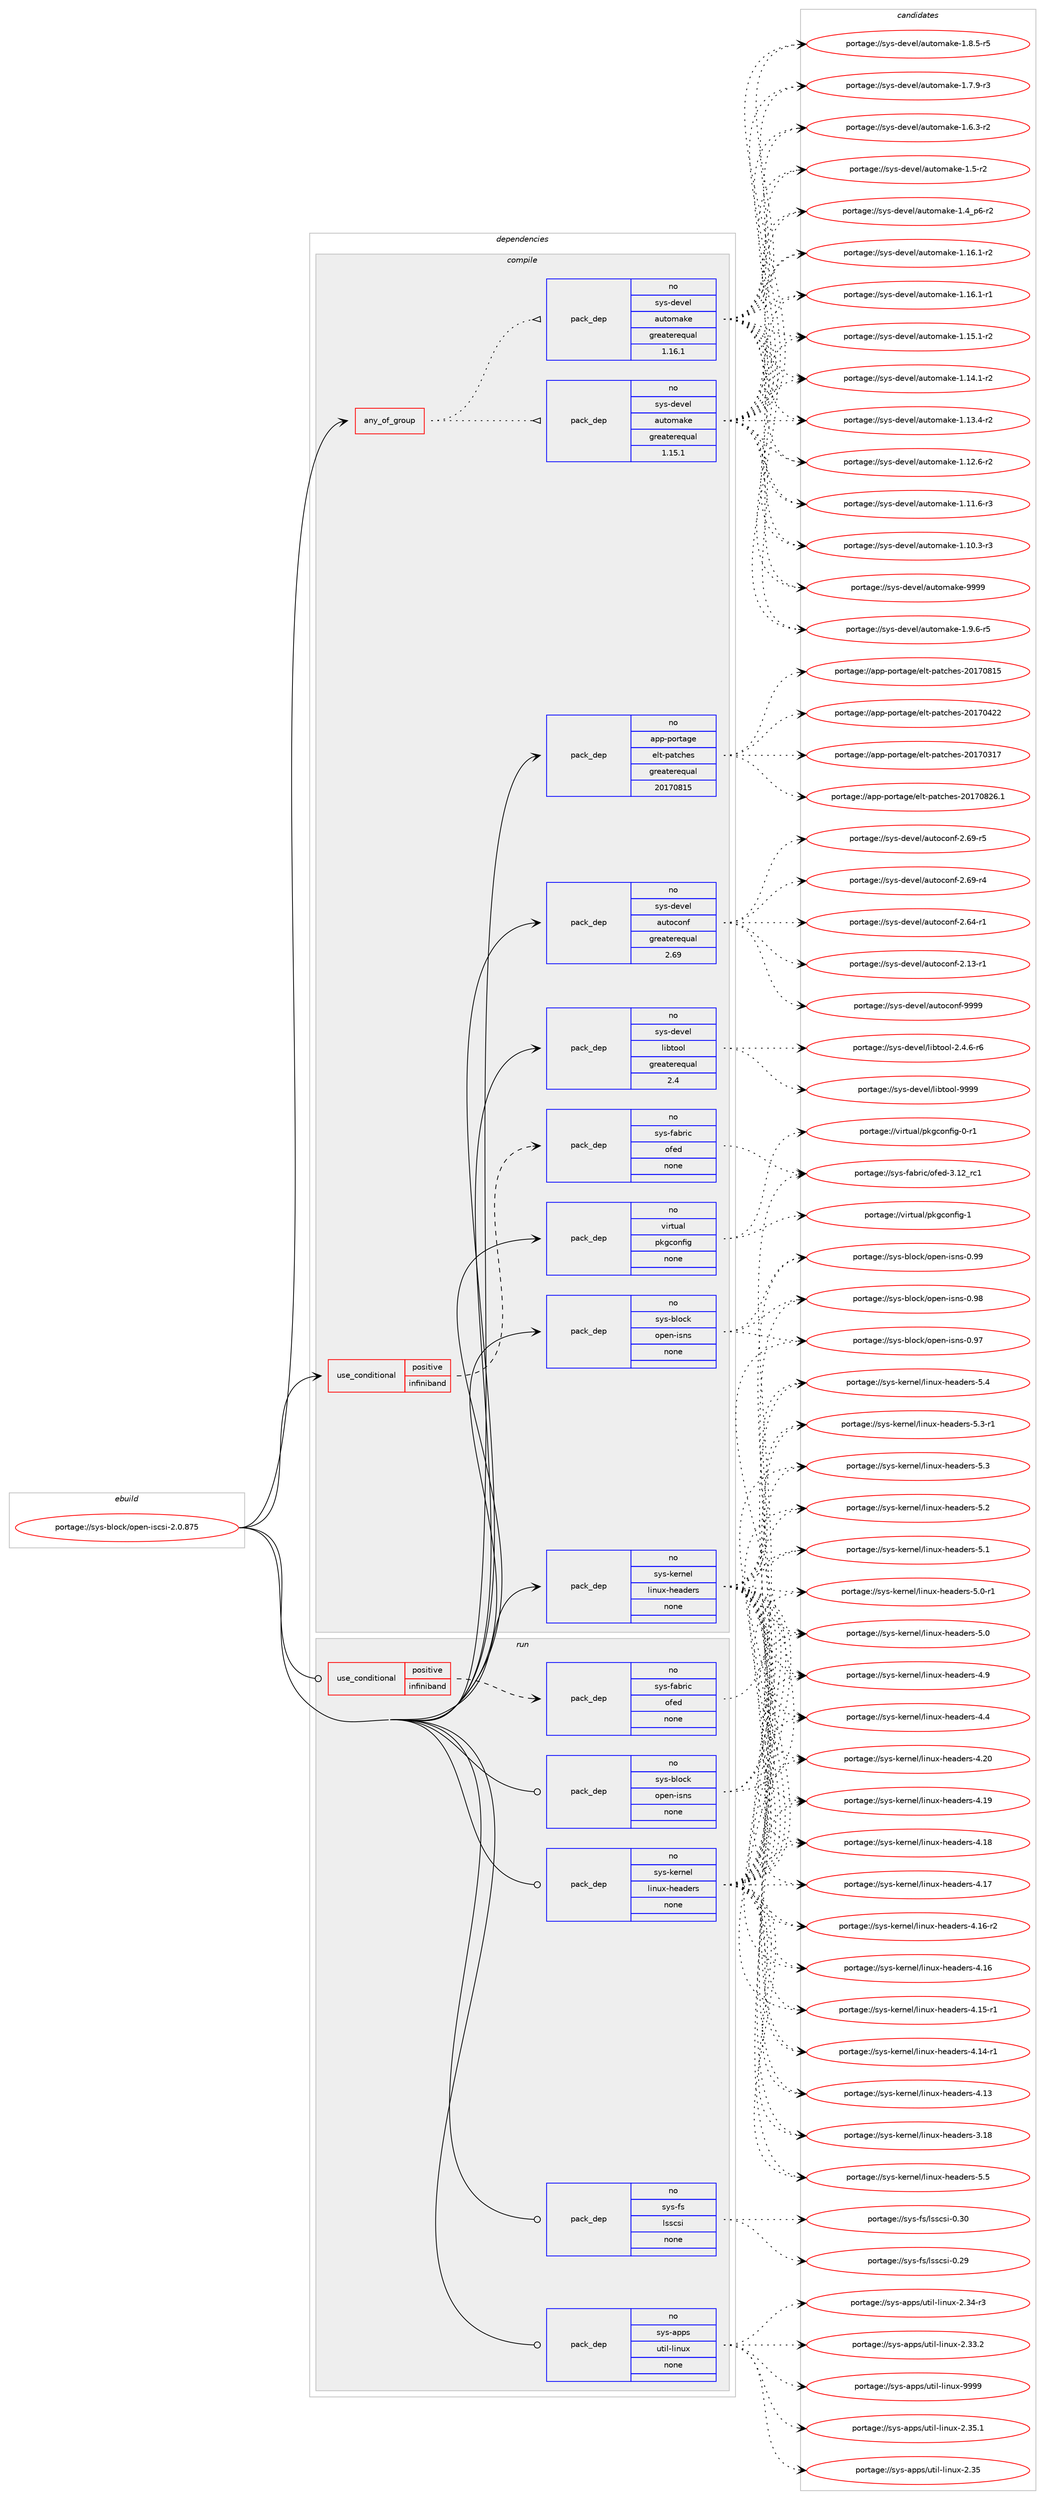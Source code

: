 digraph prolog {

# *************
# Graph options
# *************

newrank=true;
concentrate=true;
compound=true;
graph [rankdir=LR,fontname=Helvetica,fontsize=10,ranksep=1.5];#, ranksep=2.5, nodesep=0.2];
edge  [arrowhead=vee];
node  [fontname=Helvetica,fontsize=10];

# **********
# The ebuild
# **********

subgraph cluster_leftcol {
color=gray;
rank=same;
label=<<i>ebuild</i>>;
id [label="portage://sys-block/open-iscsi-2.0.875", color=red, width=4, href="../sys-block/open-iscsi-2.0.875.svg"];
}

# ****************
# The dependencies
# ****************

subgraph cluster_midcol {
color=gray;
label=<<i>dependencies</i>>;
subgraph cluster_compile {
fillcolor="#eeeeee";
style=filled;
label=<<i>compile</i>>;
subgraph any1134 {
dependency56364 [label=<<TABLE BORDER="0" CELLBORDER="1" CELLSPACING="0" CELLPADDING="4"><TR><TD CELLPADDING="10">any_of_group</TD></TR></TABLE>>, shape=none, color=red];subgraph pack43587 {
dependency56365 [label=<<TABLE BORDER="0" CELLBORDER="1" CELLSPACING="0" CELLPADDING="4" WIDTH="220"><TR><TD ROWSPAN="6" CELLPADDING="30">pack_dep</TD></TR><TR><TD WIDTH="110">no</TD></TR><TR><TD>sys-devel</TD></TR><TR><TD>automake</TD></TR><TR><TD>greaterequal</TD></TR><TR><TD>1.16.1</TD></TR></TABLE>>, shape=none, color=blue];
}
dependency56364:e -> dependency56365:w [weight=20,style="dotted",arrowhead="oinv"];
subgraph pack43588 {
dependency56366 [label=<<TABLE BORDER="0" CELLBORDER="1" CELLSPACING="0" CELLPADDING="4" WIDTH="220"><TR><TD ROWSPAN="6" CELLPADDING="30">pack_dep</TD></TR><TR><TD WIDTH="110">no</TD></TR><TR><TD>sys-devel</TD></TR><TR><TD>automake</TD></TR><TR><TD>greaterequal</TD></TR><TR><TD>1.15.1</TD></TR></TABLE>>, shape=none, color=blue];
}
dependency56364:e -> dependency56366:w [weight=20,style="dotted",arrowhead="oinv"];
}
id:e -> dependency56364:w [weight=20,style="solid",arrowhead="vee"];
subgraph cond11572 {
dependency56367 [label=<<TABLE BORDER="0" CELLBORDER="1" CELLSPACING="0" CELLPADDING="4"><TR><TD ROWSPAN="3" CELLPADDING="10">use_conditional</TD></TR><TR><TD>positive</TD></TR><TR><TD>infiniband</TD></TR></TABLE>>, shape=none, color=red];
subgraph pack43589 {
dependency56368 [label=<<TABLE BORDER="0" CELLBORDER="1" CELLSPACING="0" CELLPADDING="4" WIDTH="220"><TR><TD ROWSPAN="6" CELLPADDING="30">pack_dep</TD></TR><TR><TD WIDTH="110">no</TD></TR><TR><TD>sys-fabric</TD></TR><TR><TD>ofed</TD></TR><TR><TD>none</TD></TR><TR><TD></TD></TR></TABLE>>, shape=none, color=blue];
}
dependency56367:e -> dependency56368:w [weight=20,style="dashed",arrowhead="vee"];
}
id:e -> dependency56367:w [weight=20,style="solid",arrowhead="vee"];
subgraph pack43590 {
dependency56369 [label=<<TABLE BORDER="0" CELLBORDER="1" CELLSPACING="0" CELLPADDING="4" WIDTH="220"><TR><TD ROWSPAN="6" CELLPADDING="30">pack_dep</TD></TR><TR><TD WIDTH="110">no</TD></TR><TR><TD>app-portage</TD></TR><TR><TD>elt-patches</TD></TR><TR><TD>greaterequal</TD></TR><TR><TD>20170815</TD></TR></TABLE>>, shape=none, color=blue];
}
id:e -> dependency56369:w [weight=20,style="solid",arrowhead="vee"];
subgraph pack43591 {
dependency56370 [label=<<TABLE BORDER="0" CELLBORDER="1" CELLSPACING="0" CELLPADDING="4" WIDTH="220"><TR><TD ROWSPAN="6" CELLPADDING="30">pack_dep</TD></TR><TR><TD WIDTH="110">no</TD></TR><TR><TD>sys-block</TD></TR><TR><TD>open-isns</TD></TR><TR><TD>none</TD></TR><TR><TD></TD></TR></TABLE>>, shape=none, color=blue];
}
id:e -> dependency56370:w [weight=20,style="solid",arrowhead="vee"];
subgraph pack43592 {
dependency56371 [label=<<TABLE BORDER="0" CELLBORDER="1" CELLSPACING="0" CELLPADDING="4" WIDTH="220"><TR><TD ROWSPAN="6" CELLPADDING="30">pack_dep</TD></TR><TR><TD WIDTH="110">no</TD></TR><TR><TD>sys-devel</TD></TR><TR><TD>autoconf</TD></TR><TR><TD>greaterequal</TD></TR><TR><TD>2.69</TD></TR></TABLE>>, shape=none, color=blue];
}
id:e -> dependency56371:w [weight=20,style="solid",arrowhead="vee"];
subgraph pack43593 {
dependency56372 [label=<<TABLE BORDER="0" CELLBORDER="1" CELLSPACING="0" CELLPADDING="4" WIDTH="220"><TR><TD ROWSPAN="6" CELLPADDING="30">pack_dep</TD></TR><TR><TD WIDTH="110">no</TD></TR><TR><TD>sys-devel</TD></TR><TR><TD>libtool</TD></TR><TR><TD>greaterequal</TD></TR><TR><TD>2.4</TD></TR></TABLE>>, shape=none, color=blue];
}
id:e -> dependency56372:w [weight=20,style="solid",arrowhead="vee"];
subgraph pack43594 {
dependency56373 [label=<<TABLE BORDER="0" CELLBORDER="1" CELLSPACING="0" CELLPADDING="4" WIDTH="220"><TR><TD ROWSPAN="6" CELLPADDING="30">pack_dep</TD></TR><TR><TD WIDTH="110">no</TD></TR><TR><TD>sys-kernel</TD></TR><TR><TD>linux-headers</TD></TR><TR><TD>none</TD></TR><TR><TD></TD></TR></TABLE>>, shape=none, color=blue];
}
id:e -> dependency56373:w [weight=20,style="solid",arrowhead="vee"];
subgraph pack43595 {
dependency56374 [label=<<TABLE BORDER="0" CELLBORDER="1" CELLSPACING="0" CELLPADDING="4" WIDTH="220"><TR><TD ROWSPAN="6" CELLPADDING="30">pack_dep</TD></TR><TR><TD WIDTH="110">no</TD></TR><TR><TD>virtual</TD></TR><TR><TD>pkgconfig</TD></TR><TR><TD>none</TD></TR><TR><TD></TD></TR></TABLE>>, shape=none, color=blue];
}
id:e -> dependency56374:w [weight=20,style="solid",arrowhead="vee"];
}
subgraph cluster_compileandrun {
fillcolor="#eeeeee";
style=filled;
label=<<i>compile and run</i>>;
}
subgraph cluster_run {
fillcolor="#eeeeee";
style=filled;
label=<<i>run</i>>;
subgraph cond11573 {
dependency56375 [label=<<TABLE BORDER="0" CELLBORDER="1" CELLSPACING="0" CELLPADDING="4"><TR><TD ROWSPAN="3" CELLPADDING="10">use_conditional</TD></TR><TR><TD>positive</TD></TR><TR><TD>infiniband</TD></TR></TABLE>>, shape=none, color=red];
subgraph pack43596 {
dependency56376 [label=<<TABLE BORDER="0" CELLBORDER="1" CELLSPACING="0" CELLPADDING="4" WIDTH="220"><TR><TD ROWSPAN="6" CELLPADDING="30">pack_dep</TD></TR><TR><TD WIDTH="110">no</TD></TR><TR><TD>sys-fabric</TD></TR><TR><TD>ofed</TD></TR><TR><TD>none</TD></TR><TR><TD></TD></TR></TABLE>>, shape=none, color=blue];
}
dependency56375:e -> dependency56376:w [weight=20,style="dashed",arrowhead="vee"];
}
id:e -> dependency56375:w [weight=20,style="solid",arrowhead="odot"];
subgraph pack43597 {
dependency56377 [label=<<TABLE BORDER="0" CELLBORDER="1" CELLSPACING="0" CELLPADDING="4" WIDTH="220"><TR><TD ROWSPAN="6" CELLPADDING="30">pack_dep</TD></TR><TR><TD WIDTH="110">no</TD></TR><TR><TD>sys-apps</TD></TR><TR><TD>util-linux</TD></TR><TR><TD>none</TD></TR><TR><TD></TD></TR></TABLE>>, shape=none, color=blue];
}
id:e -> dependency56377:w [weight=20,style="solid",arrowhead="odot"];
subgraph pack43598 {
dependency56378 [label=<<TABLE BORDER="0" CELLBORDER="1" CELLSPACING="0" CELLPADDING="4" WIDTH="220"><TR><TD ROWSPAN="6" CELLPADDING="30">pack_dep</TD></TR><TR><TD WIDTH="110">no</TD></TR><TR><TD>sys-block</TD></TR><TR><TD>open-isns</TD></TR><TR><TD>none</TD></TR><TR><TD></TD></TR></TABLE>>, shape=none, color=blue];
}
id:e -> dependency56378:w [weight=20,style="solid",arrowhead="odot"];
subgraph pack43599 {
dependency56379 [label=<<TABLE BORDER="0" CELLBORDER="1" CELLSPACING="0" CELLPADDING="4" WIDTH="220"><TR><TD ROWSPAN="6" CELLPADDING="30">pack_dep</TD></TR><TR><TD WIDTH="110">no</TD></TR><TR><TD>sys-fs</TD></TR><TR><TD>lsscsi</TD></TR><TR><TD>none</TD></TR><TR><TD></TD></TR></TABLE>>, shape=none, color=blue];
}
id:e -> dependency56379:w [weight=20,style="solid",arrowhead="odot"];
subgraph pack43600 {
dependency56380 [label=<<TABLE BORDER="0" CELLBORDER="1" CELLSPACING="0" CELLPADDING="4" WIDTH="220"><TR><TD ROWSPAN="6" CELLPADDING="30">pack_dep</TD></TR><TR><TD WIDTH="110">no</TD></TR><TR><TD>sys-kernel</TD></TR><TR><TD>linux-headers</TD></TR><TR><TD>none</TD></TR><TR><TD></TD></TR></TABLE>>, shape=none, color=blue];
}
id:e -> dependency56380:w [weight=20,style="solid",arrowhead="odot"];
}
}

# **************
# The candidates
# **************

subgraph cluster_choices {
rank=same;
color=gray;
label=<<i>candidates</i>>;

subgraph choice43587 {
color=black;
nodesep=1;
choice115121115451001011181011084797117116111109971071014557575757 [label="portage://sys-devel/automake-9999", color=red, width=4,href="../sys-devel/automake-9999.svg"];
choice115121115451001011181011084797117116111109971071014549465746544511453 [label="portage://sys-devel/automake-1.9.6-r5", color=red, width=4,href="../sys-devel/automake-1.9.6-r5.svg"];
choice115121115451001011181011084797117116111109971071014549465646534511453 [label="portage://sys-devel/automake-1.8.5-r5", color=red, width=4,href="../sys-devel/automake-1.8.5-r5.svg"];
choice115121115451001011181011084797117116111109971071014549465546574511451 [label="portage://sys-devel/automake-1.7.9-r3", color=red, width=4,href="../sys-devel/automake-1.7.9-r3.svg"];
choice115121115451001011181011084797117116111109971071014549465446514511450 [label="portage://sys-devel/automake-1.6.3-r2", color=red, width=4,href="../sys-devel/automake-1.6.3-r2.svg"];
choice11512111545100101118101108479711711611110997107101454946534511450 [label="portage://sys-devel/automake-1.5-r2", color=red, width=4,href="../sys-devel/automake-1.5-r2.svg"];
choice115121115451001011181011084797117116111109971071014549465295112544511450 [label="portage://sys-devel/automake-1.4_p6-r2", color=red, width=4,href="../sys-devel/automake-1.4_p6-r2.svg"];
choice11512111545100101118101108479711711611110997107101454946495446494511450 [label="portage://sys-devel/automake-1.16.1-r2", color=red, width=4,href="../sys-devel/automake-1.16.1-r2.svg"];
choice11512111545100101118101108479711711611110997107101454946495446494511449 [label="portage://sys-devel/automake-1.16.1-r1", color=red, width=4,href="../sys-devel/automake-1.16.1-r1.svg"];
choice11512111545100101118101108479711711611110997107101454946495346494511450 [label="portage://sys-devel/automake-1.15.1-r2", color=red, width=4,href="../sys-devel/automake-1.15.1-r2.svg"];
choice11512111545100101118101108479711711611110997107101454946495246494511450 [label="portage://sys-devel/automake-1.14.1-r2", color=red, width=4,href="../sys-devel/automake-1.14.1-r2.svg"];
choice11512111545100101118101108479711711611110997107101454946495146524511450 [label="portage://sys-devel/automake-1.13.4-r2", color=red, width=4,href="../sys-devel/automake-1.13.4-r2.svg"];
choice11512111545100101118101108479711711611110997107101454946495046544511450 [label="portage://sys-devel/automake-1.12.6-r2", color=red, width=4,href="../sys-devel/automake-1.12.6-r2.svg"];
choice11512111545100101118101108479711711611110997107101454946494946544511451 [label="portage://sys-devel/automake-1.11.6-r3", color=red, width=4,href="../sys-devel/automake-1.11.6-r3.svg"];
choice11512111545100101118101108479711711611110997107101454946494846514511451 [label="portage://sys-devel/automake-1.10.3-r3", color=red, width=4,href="../sys-devel/automake-1.10.3-r3.svg"];
dependency56365:e -> choice115121115451001011181011084797117116111109971071014557575757:w [style=dotted,weight="100"];
dependency56365:e -> choice115121115451001011181011084797117116111109971071014549465746544511453:w [style=dotted,weight="100"];
dependency56365:e -> choice115121115451001011181011084797117116111109971071014549465646534511453:w [style=dotted,weight="100"];
dependency56365:e -> choice115121115451001011181011084797117116111109971071014549465546574511451:w [style=dotted,weight="100"];
dependency56365:e -> choice115121115451001011181011084797117116111109971071014549465446514511450:w [style=dotted,weight="100"];
dependency56365:e -> choice11512111545100101118101108479711711611110997107101454946534511450:w [style=dotted,weight="100"];
dependency56365:e -> choice115121115451001011181011084797117116111109971071014549465295112544511450:w [style=dotted,weight="100"];
dependency56365:e -> choice11512111545100101118101108479711711611110997107101454946495446494511450:w [style=dotted,weight="100"];
dependency56365:e -> choice11512111545100101118101108479711711611110997107101454946495446494511449:w [style=dotted,weight="100"];
dependency56365:e -> choice11512111545100101118101108479711711611110997107101454946495346494511450:w [style=dotted,weight="100"];
dependency56365:e -> choice11512111545100101118101108479711711611110997107101454946495246494511450:w [style=dotted,weight="100"];
dependency56365:e -> choice11512111545100101118101108479711711611110997107101454946495146524511450:w [style=dotted,weight="100"];
dependency56365:e -> choice11512111545100101118101108479711711611110997107101454946495046544511450:w [style=dotted,weight="100"];
dependency56365:e -> choice11512111545100101118101108479711711611110997107101454946494946544511451:w [style=dotted,weight="100"];
dependency56365:e -> choice11512111545100101118101108479711711611110997107101454946494846514511451:w [style=dotted,weight="100"];
}
subgraph choice43588 {
color=black;
nodesep=1;
choice115121115451001011181011084797117116111109971071014557575757 [label="portage://sys-devel/automake-9999", color=red, width=4,href="../sys-devel/automake-9999.svg"];
choice115121115451001011181011084797117116111109971071014549465746544511453 [label="portage://sys-devel/automake-1.9.6-r5", color=red, width=4,href="../sys-devel/automake-1.9.6-r5.svg"];
choice115121115451001011181011084797117116111109971071014549465646534511453 [label="portage://sys-devel/automake-1.8.5-r5", color=red, width=4,href="../sys-devel/automake-1.8.5-r5.svg"];
choice115121115451001011181011084797117116111109971071014549465546574511451 [label="portage://sys-devel/automake-1.7.9-r3", color=red, width=4,href="../sys-devel/automake-1.7.9-r3.svg"];
choice115121115451001011181011084797117116111109971071014549465446514511450 [label="portage://sys-devel/automake-1.6.3-r2", color=red, width=4,href="../sys-devel/automake-1.6.3-r2.svg"];
choice11512111545100101118101108479711711611110997107101454946534511450 [label="portage://sys-devel/automake-1.5-r2", color=red, width=4,href="../sys-devel/automake-1.5-r2.svg"];
choice115121115451001011181011084797117116111109971071014549465295112544511450 [label="portage://sys-devel/automake-1.4_p6-r2", color=red, width=4,href="../sys-devel/automake-1.4_p6-r2.svg"];
choice11512111545100101118101108479711711611110997107101454946495446494511450 [label="portage://sys-devel/automake-1.16.1-r2", color=red, width=4,href="../sys-devel/automake-1.16.1-r2.svg"];
choice11512111545100101118101108479711711611110997107101454946495446494511449 [label="portage://sys-devel/automake-1.16.1-r1", color=red, width=4,href="../sys-devel/automake-1.16.1-r1.svg"];
choice11512111545100101118101108479711711611110997107101454946495346494511450 [label="portage://sys-devel/automake-1.15.1-r2", color=red, width=4,href="../sys-devel/automake-1.15.1-r2.svg"];
choice11512111545100101118101108479711711611110997107101454946495246494511450 [label="portage://sys-devel/automake-1.14.1-r2", color=red, width=4,href="../sys-devel/automake-1.14.1-r2.svg"];
choice11512111545100101118101108479711711611110997107101454946495146524511450 [label="portage://sys-devel/automake-1.13.4-r2", color=red, width=4,href="../sys-devel/automake-1.13.4-r2.svg"];
choice11512111545100101118101108479711711611110997107101454946495046544511450 [label="portage://sys-devel/automake-1.12.6-r2", color=red, width=4,href="../sys-devel/automake-1.12.6-r2.svg"];
choice11512111545100101118101108479711711611110997107101454946494946544511451 [label="portage://sys-devel/automake-1.11.6-r3", color=red, width=4,href="../sys-devel/automake-1.11.6-r3.svg"];
choice11512111545100101118101108479711711611110997107101454946494846514511451 [label="portage://sys-devel/automake-1.10.3-r3", color=red, width=4,href="../sys-devel/automake-1.10.3-r3.svg"];
dependency56366:e -> choice115121115451001011181011084797117116111109971071014557575757:w [style=dotted,weight="100"];
dependency56366:e -> choice115121115451001011181011084797117116111109971071014549465746544511453:w [style=dotted,weight="100"];
dependency56366:e -> choice115121115451001011181011084797117116111109971071014549465646534511453:w [style=dotted,weight="100"];
dependency56366:e -> choice115121115451001011181011084797117116111109971071014549465546574511451:w [style=dotted,weight="100"];
dependency56366:e -> choice115121115451001011181011084797117116111109971071014549465446514511450:w [style=dotted,weight="100"];
dependency56366:e -> choice11512111545100101118101108479711711611110997107101454946534511450:w [style=dotted,weight="100"];
dependency56366:e -> choice115121115451001011181011084797117116111109971071014549465295112544511450:w [style=dotted,weight="100"];
dependency56366:e -> choice11512111545100101118101108479711711611110997107101454946495446494511450:w [style=dotted,weight="100"];
dependency56366:e -> choice11512111545100101118101108479711711611110997107101454946495446494511449:w [style=dotted,weight="100"];
dependency56366:e -> choice11512111545100101118101108479711711611110997107101454946495346494511450:w [style=dotted,weight="100"];
dependency56366:e -> choice11512111545100101118101108479711711611110997107101454946495246494511450:w [style=dotted,weight="100"];
dependency56366:e -> choice11512111545100101118101108479711711611110997107101454946495146524511450:w [style=dotted,weight="100"];
dependency56366:e -> choice11512111545100101118101108479711711611110997107101454946495046544511450:w [style=dotted,weight="100"];
dependency56366:e -> choice11512111545100101118101108479711711611110997107101454946494946544511451:w [style=dotted,weight="100"];
dependency56366:e -> choice11512111545100101118101108479711711611110997107101454946494846514511451:w [style=dotted,weight="100"];
}
subgraph choice43589 {
color=black;
nodesep=1;
choice11512111545102979811410599471111021011004551464950951149949 [label="portage://sys-fabric/ofed-3.12_rc1", color=red, width=4,href="../sys-fabric/ofed-3.12_rc1.svg"];
dependency56368:e -> choice11512111545102979811410599471111021011004551464950951149949:w [style=dotted,weight="100"];
}
subgraph choice43590 {
color=black;
nodesep=1;
choice971121124511211111411697103101471011081164511297116991041011154550484955485650544649 [label="portage://app-portage/elt-patches-20170826.1", color=red, width=4,href="../app-portage/elt-patches-20170826.1.svg"];
choice97112112451121111141169710310147101108116451129711699104101115455048495548564953 [label="portage://app-portage/elt-patches-20170815", color=red, width=4,href="../app-portage/elt-patches-20170815.svg"];
choice97112112451121111141169710310147101108116451129711699104101115455048495548525050 [label="portage://app-portage/elt-patches-20170422", color=red, width=4,href="../app-portage/elt-patches-20170422.svg"];
choice97112112451121111141169710310147101108116451129711699104101115455048495548514955 [label="portage://app-portage/elt-patches-20170317", color=red, width=4,href="../app-portage/elt-patches-20170317.svg"];
dependency56369:e -> choice971121124511211111411697103101471011081164511297116991041011154550484955485650544649:w [style=dotted,weight="100"];
dependency56369:e -> choice97112112451121111141169710310147101108116451129711699104101115455048495548564953:w [style=dotted,weight="100"];
dependency56369:e -> choice97112112451121111141169710310147101108116451129711699104101115455048495548525050:w [style=dotted,weight="100"];
dependency56369:e -> choice97112112451121111141169710310147101108116451129711699104101115455048495548514955:w [style=dotted,weight="100"];
}
subgraph choice43591 {
color=black;
nodesep=1;
choice11512111545981081119910747111112101110451051151101154548465757 [label="portage://sys-block/open-isns-0.99", color=red, width=4,href="../sys-block/open-isns-0.99.svg"];
choice11512111545981081119910747111112101110451051151101154548465756 [label="portage://sys-block/open-isns-0.98", color=red, width=4,href="../sys-block/open-isns-0.98.svg"];
choice11512111545981081119910747111112101110451051151101154548465755 [label="portage://sys-block/open-isns-0.97", color=red, width=4,href="../sys-block/open-isns-0.97.svg"];
dependency56370:e -> choice11512111545981081119910747111112101110451051151101154548465757:w [style=dotted,weight="100"];
dependency56370:e -> choice11512111545981081119910747111112101110451051151101154548465756:w [style=dotted,weight="100"];
dependency56370:e -> choice11512111545981081119910747111112101110451051151101154548465755:w [style=dotted,weight="100"];
}
subgraph choice43592 {
color=black;
nodesep=1;
choice115121115451001011181011084797117116111991111101024557575757 [label="portage://sys-devel/autoconf-9999", color=red, width=4,href="../sys-devel/autoconf-9999.svg"];
choice1151211154510010111810110847971171161119911111010245504654574511453 [label="portage://sys-devel/autoconf-2.69-r5", color=red, width=4,href="../sys-devel/autoconf-2.69-r5.svg"];
choice1151211154510010111810110847971171161119911111010245504654574511452 [label="portage://sys-devel/autoconf-2.69-r4", color=red, width=4,href="../sys-devel/autoconf-2.69-r4.svg"];
choice1151211154510010111810110847971171161119911111010245504654524511449 [label="portage://sys-devel/autoconf-2.64-r1", color=red, width=4,href="../sys-devel/autoconf-2.64-r1.svg"];
choice1151211154510010111810110847971171161119911111010245504649514511449 [label="portage://sys-devel/autoconf-2.13-r1", color=red, width=4,href="../sys-devel/autoconf-2.13-r1.svg"];
dependency56371:e -> choice115121115451001011181011084797117116111991111101024557575757:w [style=dotted,weight="100"];
dependency56371:e -> choice1151211154510010111810110847971171161119911111010245504654574511453:w [style=dotted,weight="100"];
dependency56371:e -> choice1151211154510010111810110847971171161119911111010245504654574511452:w [style=dotted,weight="100"];
dependency56371:e -> choice1151211154510010111810110847971171161119911111010245504654524511449:w [style=dotted,weight="100"];
dependency56371:e -> choice1151211154510010111810110847971171161119911111010245504649514511449:w [style=dotted,weight="100"];
}
subgraph choice43593 {
color=black;
nodesep=1;
choice1151211154510010111810110847108105981161111111084557575757 [label="portage://sys-devel/libtool-9999", color=red, width=4,href="../sys-devel/libtool-9999.svg"];
choice1151211154510010111810110847108105981161111111084550465246544511454 [label="portage://sys-devel/libtool-2.4.6-r6", color=red, width=4,href="../sys-devel/libtool-2.4.6-r6.svg"];
dependency56372:e -> choice1151211154510010111810110847108105981161111111084557575757:w [style=dotted,weight="100"];
dependency56372:e -> choice1151211154510010111810110847108105981161111111084550465246544511454:w [style=dotted,weight="100"];
}
subgraph choice43594 {
color=black;
nodesep=1;
choice1151211154510710111411010110847108105110117120451041019710010111411545534653 [label="portage://sys-kernel/linux-headers-5.5", color=red, width=4,href="../sys-kernel/linux-headers-5.5.svg"];
choice1151211154510710111411010110847108105110117120451041019710010111411545534652 [label="portage://sys-kernel/linux-headers-5.4", color=red, width=4,href="../sys-kernel/linux-headers-5.4.svg"];
choice11512111545107101114110101108471081051101171204510410197100101114115455346514511449 [label="portage://sys-kernel/linux-headers-5.3-r1", color=red, width=4,href="../sys-kernel/linux-headers-5.3-r1.svg"];
choice1151211154510710111411010110847108105110117120451041019710010111411545534651 [label="portage://sys-kernel/linux-headers-5.3", color=red, width=4,href="../sys-kernel/linux-headers-5.3.svg"];
choice1151211154510710111411010110847108105110117120451041019710010111411545534650 [label="portage://sys-kernel/linux-headers-5.2", color=red, width=4,href="../sys-kernel/linux-headers-5.2.svg"];
choice1151211154510710111411010110847108105110117120451041019710010111411545534649 [label="portage://sys-kernel/linux-headers-5.1", color=red, width=4,href="../sys-kernel/linux-headers-5.1.svg"];
choice11512111545107101114110101108471081051101171204510410197100101114115455346484511449 [label="portage://sys-kernel/linux-headers-5.0-r1", color=red, width=4,href="../sys-kernel/linux-headers-5.0-r1.svg"];
choice1151211154510710111411010110847108105110117120451041019710010111411545534648 [label="portage://sys-kernel/linux-headers-5.0", color=red, width=4,href="../sys-kernel/linux-headers-5.0.svg"];
choice1151211154510710111411010110847108105110117120451041019710010111411545524657 [label="portage://sys-kernel/linux-headers-4.9", color=red, width=4,href="../sys-kernel/linux-headers-4.9.svg"];
choice1151211154510710111411010110847108105110117120451041019710010111411545524652 [label="portage://sys-kernel/linux-headers-4.4", color=red, width=4,href="../sys-kernel/linux-headers-4.4.svg"];
choice115121115451071011141101011084710810511011712045104101971001011141154552465048 [label="portage://sys-kernel/linux-headers-4.20", color=red, width=4,href="../sys-kernel/linux-headers-4.20.svg"];
choice115121115451071011141101011084710810511011712045104101971001011141154552464957 [label="portage://sys-kernel/linux-headers-4.19", color=red, width=4,href="../sys-kernel/linux-headers-4.19.svg"];
choice115121115451071011141101011084710810511011712045104101971001011141154552464956 [label="portage://sys-kernel/linux-headers-4.18", color=red, width=4,href="../sys-kernel/linux-headers-4.18.svg"];
choice115121115451071011141101011084710810511011712045104101971001011141154552464955 [label="portage://sys-kernel/linux-headers-4.17", color=red, width=4,href="../sys-kernel/linux-headers-4.17.svg"];
choice1151211154510710111411010110847108105110117120451041019710010111411545524649544511450 [label="portage://sys-kernel/linux-headers-4.16-r2", color=red, width=4,href="../sys-kernel/linux-headers-4.16-r2.svg"];
choice115121115451071011141101011084710810511011712045104101971001011141154552464954 [label="portage://sys-kernel/linux-headers-4.16", color=red, width=4,href="../sys-kernel/linux-headers-4.16.svg"];
choice1151211154510710111411010110847108105110117120451041019710010111411545524649534511449 [label="portage://sys-kernel/linux-headers-4.15-r1", color=red, width=4,href="../sys-kernel/linux-headers-4.15-r1.svg"];
choice1151211154510710111411010110847108105110117120451041019710010111411545524649524511449 [label="portage://sys-kernel/linux-headers-4.14-r1", color=red, width=4,href="../sys-kernel/linux-headers-4.14-r1.svg"];
choice115121115451071011141101011084710810511011712045104101971001011141154552464951 [label="portage://sys-kernel/linux-headers-4.13", color=red, width=4,href="../sys-kernel/linux-headers-4.13.svg"];
choice115121115451071011141101011084710810511011712045104101971001011141154551464956 [label="portage://sys-kernel/linux-headers-3.18", color=red, width=4,href="../sys-kernel/linux-headers-3.18.svg"];
dependency56373:e -> choice1151211154510710111411010110847108105110117120451041019710010111411545534653:w [style=dotted,weight="100"];
dependency56373:e -> choice1151211154510710111411010110847108105110117120451041019710010111411545534652:w [style=dotted,weight="100"];
dependency56373:e -> choice11512111545107101114110101108471081051101171204510410197100101114115455346514511449:w [style=dotted,weight="100"];
dependency56373:e -> choice1151211154510710111411010110847108105110117120451041019710010111411545534651:w [style=dotted,weight="100"];
dependency56373:e -> choice1151211154510710111411010110847108105110117120451041019710010111411545534650:w [style=dotted,weight="100"];
dependency56373:e -> choice1151211154510710111411010110847108105110117120451041019710010111411545534649:w [style=dotted,weight="100"];
dependency56373:e -> choice11512111545107101114110101108471081051101171204510410197100101114115455346484511449:w [style=dotted,weight="100"];
dependency56373:e -> choice1151211154510710111411010110847108105110117120451041019710010111411545534648:w [style=dotted,weight="100"];
dependency56373:e -> choice1151211154510710111411010110847108105110117120451041019710010111411545524657:w [style=dotted,weight="100"];
dependency56373:e -> choice1151211154510710111411010110847108105110117120451041019710010111411545524652:w [style=dotted,weight="100"];
dependency56373:e -> choice115121115451071011141101011084710810511011712045104101971001011141154552465048:w [style=dotted,weight="100"];
dependency56373:e -> choice115121115451071011141101011084710810511011712045104101971001011141154552464957:w [style=dotted,weight="100"];
dependency56373:e -> choice115121115451071011141101011084710810511011712045104101971001011141154552464956:w [style=dotted,weight="100"];
dependency56373:e -> choice115121115451071011141101011084710810511011712045104101971001011141154552464955:w [style=dotted,weight="100"];
dependency56373:e -> choice1151211154510710111411010110847108105110117120451041019710010111411545524649544511450:w [style=dotted,weight="100"];
dependency56373:e -> choice115121115451071011141101011084710810511011712045104101971001011141154552464954:w [style=dotted,weight="100"];
dependency56373:e -> choice1151211154510710111411010110847108105110117120451041019710010111411545524649534511449:w [style=dotted,weight="100"];
dependency56373:e -> choice1151211154510710111411010110847108105110117120451041019710010111411545524649524511449:w [style=dotted,weight="100"];
dependency56373:e -> choice115121115451071011141101011084710810511011712045104101971001011141154552464951:w [style=dotted,weight="100"];
dependency56373:e -> choice115121115451071011141101011084710810511011712045104101971001011141154551464956:w [style=dotted,weight="100"];
}
subgraph choice43595 {
color=black;
nodesep=1;
choice1181051141161179710847112107103991111101021051034549 [label="portage://virtual/pkgconfig-1", color=red, width=4,href="../virtual/pkgconfig-1.svg"];
choice11810511411611797108471121071039911111010210510345484511449 [label="portage://virtual/pkgconfig-0-r1", color=red, width=4,href="../virtual/pkgconfig-0-r1.svg"];
dependency56374:e -> choice1181051141161179710847112107103991111101021051034549:w [style=dotted,weight="100"];
dependency56374:e -> choice11810511411611797108471121071039911111010210510345484511449:w [style=dotted,weight="100"];
}
subgraph choice43596 {
color=black;
nodesep=1;
choice11512111545102979811410599471111021011004551464950951149949 [label="portage://sys-fabric/ofed-3.12_rc1", color=red, width=4,href="../sys-fabric/ofed-3.12_rc1.svg"];
dependency56376:e -> choice11512111545102979811410599471111021011004551464950951149949:w [style=dotted,weight="100"];
}
subgraph choice43597 {
color=black;
nodesep=1;
choice115121115459711211211547117116105108451081051101171204557575757 [label="portage://sys-apps/util-linux-9999", color=red, width=4,href="../sys-apps/util-linux-9999.svg"];
choice1151211154597112112115471171161051084510810511011712045504651534649 [label="portage://sys-apps/util-linux-2.35.1", color=red, width=4,href="../sys-apps/util-linux-2.35.1.svg"];
choice115121115459711211211547117116105108451081051101171204550465153 [label="portage://sys-apps/util-linux-2.35", color=red, width=4,href="../sys-apps/util-linux-2.35.svg"];
choice1151211154597112112115471171161051084510810511011712045504651524511451 [label="portage://sys-apps/util-linux-2.34-r3", color=red, width=4,href="../sys-apps/util-linux-2.34-r3.svg"];
choice1151211154597112112115471171161051084510810511011712045504651514650 [label="portage://sys-apps/util-linux-2.33.2", color=red, width=4,href="../sys-apps/util-linux-2.33.2.svg"];
dependency56377:e -> choice115121115459711211211547117116105108451081051101171204557575757:w [style=dotted,weight="100"];
dependency56377:e -> choice1151211154597112112115471171161051084510810511011712045504651534649:w [style=dotted,weight="100"];
dependency56377:e -> choice115121115459711211211547117116105108451081051101171204550465153:w [style=dotted,weight="100"];
dependency56377:e -> choice1151211154597112112115471171161051084510810511011712045504651524511451:w [style=dotted,weight="100"];
dependency56377:e -> choice1151211154597112112115471171161051084510810511011712045504651514650:w [style=dotted,weight="100"];
}
subgraph choice43598 {
color=black;
nodesep=1;
choice11512111545981081119910747111112101110451051151101154548465757 [label="portage://sys-block/open-isns-0.99", color=red, width=4,href="../sys-block/open-isns-0.99.svg"];
choice11512111545981081119910747111112101110451051151101154548465756 [label="portage://sys-block/open-isns-0.98", color=red, width=4,href="../sys-block/open-isns-0.98.svg"];
choice11512111545981081119910747111112101110451051151101154548465755 [label="portage://sys-block/open-isns-0.97", color=red, width=4,href="../sys-block/open-isns-0.97.svg"];
dependency56378:e -> choice11512111545981081119910747111112101110451051151101154548465757:w [style=dotted,weight="100"];
dependency56378:e -> choice11512111545981081119910747111112101110451051151101154548465756:w [style=dotted,weight="100"];
dependency56378:e -> choice11512111545981081119910747111112101110451051151101154548465755:w [style=dotted,weight="100"];
}
subgraph choice43599 {
color=black;
nodesep=1;
choice1151211154510211547108115115991151054548465148 [label="portage://sys-fs/lsscsi-0.30", color=red, width=4,href="../sys-fs/lsscsi-0.30.svg"];
choice1151211154510211547108115115991151054548465057 [label="portage://sys-fs/lsscsi-0.29", color=red, width=4,href="../sys-fs/lsscsi-0.29.svg"];
dependency56379:e -> choice1151211154510211547108115115991151054548465148:w [style=dotted,weight="100"];
dependency56379:e -> choice1151211154510211547108115115991151054548465057:w [style=dotted,weight="100"];
}
subgraph choice43600 {
color=black;
nodesep=1;
choice1151211154510710111411010110847108105110117120451041019710010111411545534653 [label="portage://sys-kernel/linux-headers-5.5", color=red, width=4,href="../sys-kernel/linux-headers-5.5.svg"];
choice1151211154510710111411010110847108105110117120451041019710010111411545534652 [label="portage://sys-kernel/linux-headers-5.4", color=red, width=4,href="../sys-kernel/linux-headers-5.4.svg"];
choice11512111545107101114110101108471081051101171204510410197100101114115455346514511449 [label="portage://sys-kernel/linux-headers-5.3-r1", color=red, width=4,href="../sys-kernel/linux-headers-5.3-r1.svg"];
choice1151211154510710111411010110847108105110117120451041019710010111411545534651 [label="portage://sys-kernel/linux-headers-5.3", color=red, width=4,href="../sys-kernel/linux-headers-5.3.svg"];
choice1151211154510710111411010110847108105110117120451041019710010111411545534650 [label="portage://sys-kernel/linux-headers-5.2", color=red, width=4,href="../sys-kernel/linux-headers-5.2.svg"];
choice1151211154510710111411010110847108105110117120451041019710010111411545534649 [label="portage://sys-kernel/linux-headers-5.1", color=red, width=4,href="../sys-kernel/linux-headers-5.1.svg"];
choice11512111545107101114110101108471081051101171204510410197100101114115455346484511449 [label="portage://sys-kernel/linux-headers-5.0-r1", color=red, width=4,href="../sys-kernel/linux-headers-5.0-r1.svg"];
choice1151211154510710111411010110847108105110117120451041019710010111411545534648 [label="portage://sys-kernel/linux-headers-5.0", color=red, width=4,href="../sys-kernel/linux-headers-5.0.svg"];
choice1151211154510710111411010110847108105110117120451041019710010111411545524657 [label="portage://sys-kernel/linux-headers-4.9", color=red, width=4,href="../sys-kernel/linux-headers-4.9.svg"];
choice1151211154510710111411010110847108105110117120451041019710010111411545524652 [label="portage://sys-kernel/linux-headers-4.4", color=red, width=4,href="../sys-kernel/linux-headers-4.4.svg"];
choice115121115451071011141101011084710810511011712045104101971001011141154552465048 [label="portage://sys-kernel/linux-headers-4.20", color=red, width=4,href="../sys-kernel/linux-headers-4.20.svg"];
choice115121115451071011141101011084710810511011712045104101971001011141154552464957 [label="portage://sys-kernel/linux-headers-4.19", color=red, width=4,href="../sys-kernel/linux-headers-4.19.svg"];
choice115121115451071011141101011084710810511011712045104101971001011141154552464956 [label="portage://sys-kernel/linux-headers-4.18", color=red, width=4,href="../sys-kernel/linux-headers-4.18.svg"];
choice115121115451071011141101011084710810511011712045104101971001011141154552464955 [label="portage://sys-kernel/linux-headers-4.17", color=red, width=4,href="../sys-kernel/linux-headers-4.17.svg"];
choice1151211154510710111411010110847108105110117120451041019710010111411545524649544511450 [label="portage://sys-kernel/linux-headers-4.16-r2", color=red, width=4,href="../sys-kernel/linux-headers-4.16-r2.svg"];
choice115121115451071011141101011084710810511011712045104101971001011141154552464954 [label="portage://sys-kernel/linux-headers-4.16", color=red, width=4,href="../sys-kernel/linux-headers-4.16.svg"];
choice1151211154510710111411010110847108105110117120451041019710010111411545524649534511449 [label="portage://sys-kernel/linux-headers-4.15-r1", color=red, width=4,href="../sys-kernel/linux-headers-4.15-r1.svg"];
choice1151211154510710111411010110847108105110117120451041019710010111411545524649524511449 [label="portage://sys-kernel/linux-headers-4.14-r1", color=red, width=4,href="../sys-kernel/linux-headers-4.14-r1.svg"];
choice115121115451071011141101011084710810511011712045104101971001011141154552464951 [label="portage://sys-kernel/linux-headers-4.13", color=red, width=4,href="../sys-kernel/linux-headers-4.13.svg"];
choice115121115451071011141101011084710810511011712045104101971001011141154551464956 [label="portage://sys-kernel/linux-headers-3.18", color=red, width=4,href="../sys-kernel/linux-headers-3.18.svg"];
dependency56380:e -> choice1151211154510710111411010110847108105110117120451041019710010111411545534653:w [style=dotted,weight="100"];
dependency56380:e -> choice1151211154510710111411010110847108105110117120451041019710010111411545534652:w [style=dotted,weight="100"];
dependency56380:e -> choice11512111545107101114110101108471081051101171204510410197100101114115455346514511449:w [style=dotted,weight="100"];
dependency56380:e -> choice1151211154510710111411010110847108105110117120451041019710010111411545534651:w [style=dotted,weight="100"];
dependency56380:e -> choice1151211154510710111411010110847108105110117120451041019710010111411545534650:w [style=dotted,weight="100"];
dependency56380:e -> choice1151211154510710111411010110847108105110117120451041019710010111411545534649:w [style=dotted,weight="100"];
dependency56380:e -> choice11512111545107101114110101108471081051101171204510410197100101114115455346484511449:w [style=dotted,weight="100"];
dependency56380:e -> choice1151211154510710111411010110847108105110117120451041019710010111411545534648:w [style=dotted,weight="100"];
dependency56380:e -> choice1151211154510710111411010110847108105110117120451041019710010111411545524657:w [style=dotted,weight="100"];
dependency56380:e -> choice1151211154510710111411010110847108105110117120451041019710010111411545524652:w [style=dotted,weight="100"];
dependency56380:e -> choice115121115451071011141101011084710810511011712045104101971001011141154552465048:w [style=dotted,weight="100"];
dependency56380:e -> choice115121115451071011141101011084710810511011712045104101971001011141154552464957:w [style=dotted,weight="100"];
dependency56380:e -> choice115121115451071011141101011084710810511011712045104101971001011141154552464956:w [style=dotted,weight="100"];
dependency56380:e -> choice115121115451071011141101011084710810511011712045104101971001011141154552464955:w [style=dotted,weight="100"];
dependency56380:e -> choice1151211154510710111411010110847108105110117120451041019710010111411545524649544511450:w [style=dotted,weight="100"];
dependency56380:e -> choice115121115451071011141101011084710810511011712045104101971001011141154552464954:w [style=dotted,weight="100"];
dependency56380:e -> choice1151211154510710111411010110847108105110117120451041019710010111411545524649534511449:w [style=dotted,weight="100"];
dependency56380:e -> choice1151211154510710111411010110847108105110117120451041019710010111411545524649524511449:w [style=dotted,weight="100"];
dependency56380:e -> choice115121115451071011141101011084710810511011712045104101971001011141154552464951:w [style=dotted,weight="100"];
dependency56380:e -> choice115121115451071011141101011084710810511011712045104101971001011141154551464956:w [style=dotted,weight="100"];
}
}

}
